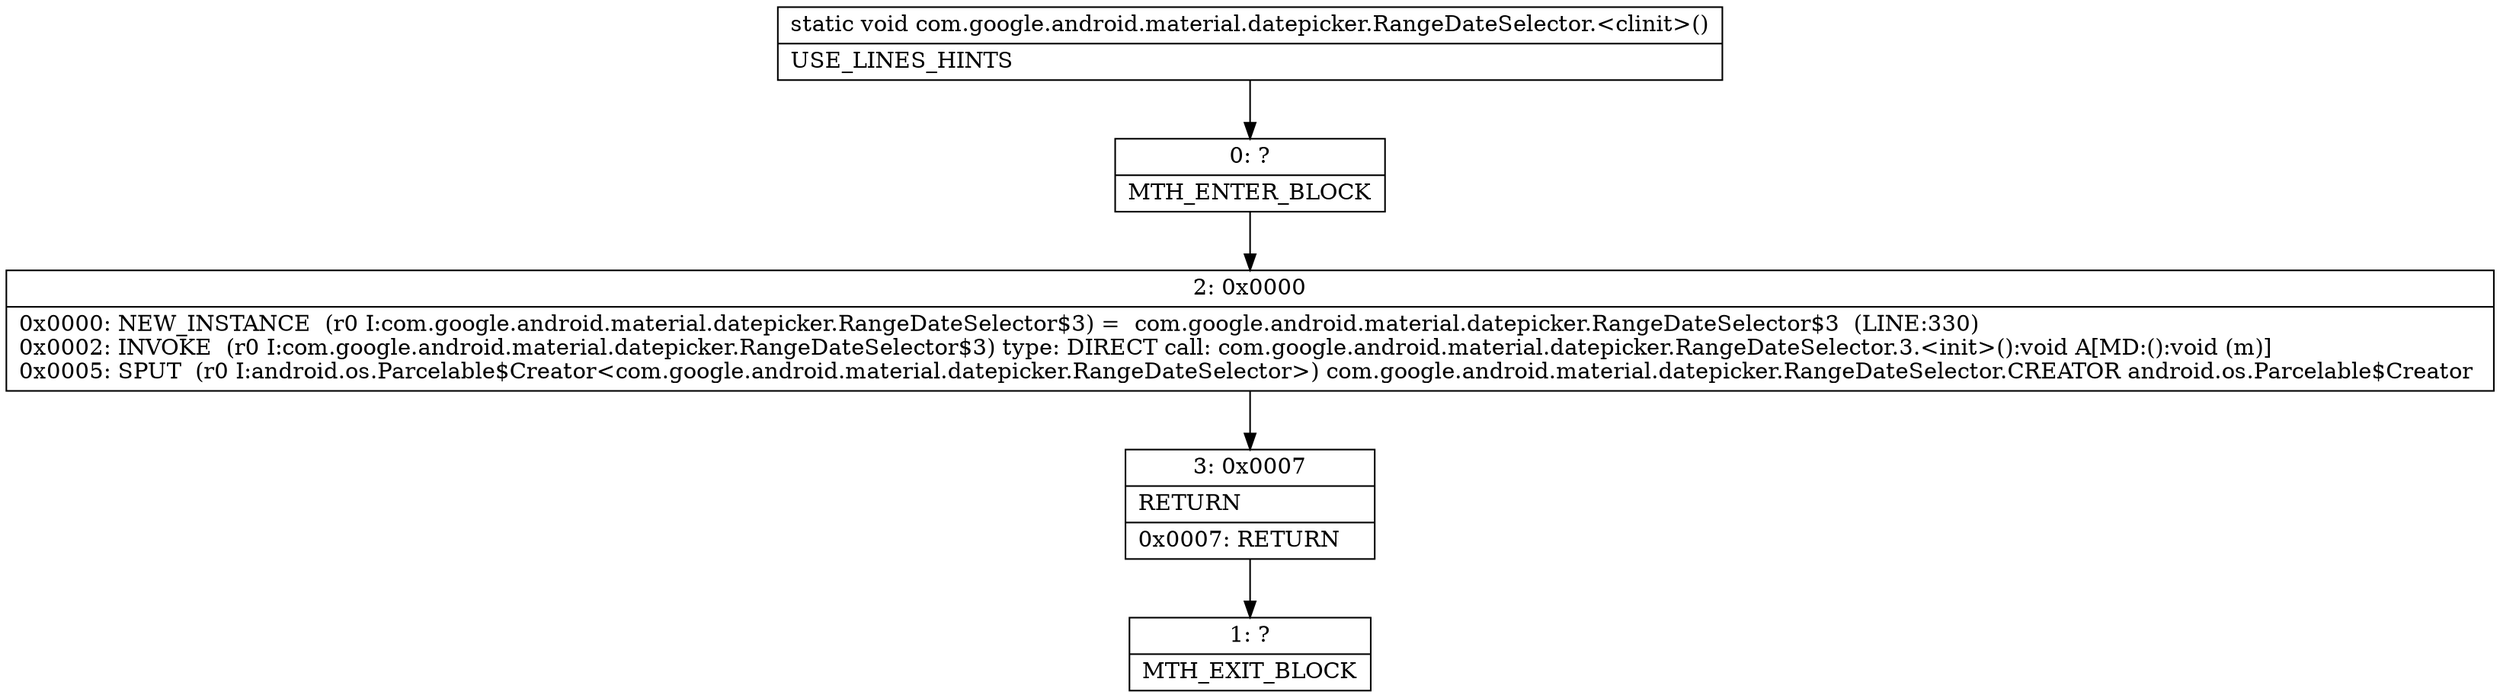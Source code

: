 digraph "CFG forcom.google.android.material.datepicker.RangeDateSelector.\<clinit\>()V" {
Node_0 [shape=record,label="{0\:\ ?|MTH_ENTER_BLOCK\l}"];
Node_2 [shape=record,label="{2\:\ 0x0000|0x0000: NEW_INSTANCE  (r0 I:com.google.android.material.datepicker.RangeDateSelector$3) =  com.google.android.material.datepicker.RangeDateSelector$3  (LINE:330)\l0x0002: INVOKE  (r0 I:com.google.android.material.datepicker.RangeDateSelector$3) type: DIRECT call: com.google.android.material.datepicker.RangeDateSelector.3.\<init\>():void A[MD:():void (m)]\l0x0005: SPUT  (r0 I:android.os.Parcelable$Creator\<com.google.android.material.datepicker.RangeDateSelector\>) com.google.android.material.datepicker.RangeDateSelector.CREATOR android.os.Parcelable$Creator \l}"];
Node_3 [shape=record,label="{3\:\ 0x0007|RETURN\l|0x0007: RETURN   \l}"];
Node_1 [shape=record,label="{1\:\ ?|MTH_EXIT_BLOCK\l}"];
MethodNode[shape=record,label="{static void com.google.android.material.datepicker.RangeDateSelector.\<clinit\>()  | USE_LINES_HINTS\l}"];
MethodNode -> Node_0;Node_0 -> Node_2;
Node_2 -> Node_3;
Node_3 -> Node_1;
}

